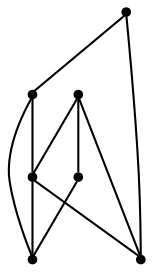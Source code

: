 graph {
  node [shape=point,comment="{\"directed\":false,\"doi\":\"10.1007/978-3-030-04414-5_28\",\"figure\":\"3\"}"]

  v0 [pos="1266.2715167785905,1457.3777743035967"]
  v1 [pos="1049.328613108827,1335.100367183925"]
  v2 [pos="960.1112810853941,1500.3101447270622"]
  v3 [pos="1083.9143375976123,1668.2838543538364"]
  v4 [pos="835.624808053968,1360.6552534403918"]
  v5 [pos="770.6644702442322,1689.136911659401"]
  v6 [pos="650.3994414985168,1428.0537307821644"]

  v0 -- v1 [id="-1",pos="1266.2715167785905,1457.3777743035967 1049.328613108827,1335.100367183925 1049.328613108827,1335.100367183925 1049.328613108827,1335.100367183925"]
  v6 -- v4 [id="-6",pos="650.3994414985168,1428.0537307821644 835.624808053968,1360.6552534403918 835.624808053968,1360.6552534403918 835.624808053968,1360.6552534403918"]
  v1 -- v4 [id="-9",pos="1049.328613108827,1335.100367183925 1016.9911843045865,1332.7426965218963 1016.9911843045865,1332.7426965218963 1016.9911843045865,1332.7426965218963 1016.9911843045865,1398.7232649092562 1016.9911843045865,1398.7232649092562 1016.9911843045865,1398.7232649092562 870.3552756785381,1398.7232649092562 870.3552756785381,1398.7232649092562 870.3552756785381,1398.7232649092562 870.3552756785381,1354.7334638533532 870.3552756785381,1354.7334638533532 870.3552756785381,1354.7334638533532 835.624808053968,1360.6552534403918 835.624808053968,1360.6552534403918 835.624808053968,1360.6552534403918"]
  v5 -- v2 [id="-12",pos="770.6644702442322,1689.136911659401 960.1112810853941,1500.3101447270622 960.1112810853941,1500.3101447270622 960.1112810853941,1500.3101447270622"]
  v5 -- v6 [id="-13",pos="770.6644702442322,1689.136911659401 650.3994414985168,1428.0537307821644 650.3994414985168,1428.0537307821644 650.3994414985168,1428.0537307821644"]
  v2 -- v4 [id="-16",pos="960.1112810853941,1500.3101447270622 835.624808053968,1360.6552534403918 835.624808053968,1360.6552534403918 835.624808053968,1360.6552534403918"]
  v2 -- v3 [id="-17",pos="960.1112810853941,1500.3101447270622 1083.9143375976123,1668.2838543538364 1083.9143375976123,1668.2838543538364 1083.9143375976123,1668.2838543538364"]
  v5 -- v3 [id="-19",pos="770.6644702442322,1689.136911659401 870.3552756785381,1699.3258133075576 870.3552756785381,1699.3258133075576 870.3552756785381,1699.3258133075576 870.3552756785381,1589.3471774713055 870.3552756785381,1589.3471774713055 870.3552756785381,1589.3471774713055 1024.3256631671159,1589.3471774713055 1024.3256631671159,1589.3471774713055 1024.3256631671159,1589.3471774713055 1024.2631557525187,1695.8710969143806 1024.2631557525187,1695.8710969143806 1024.2631557525187,1695.8710969143806 1083.9143375976123,1668.2838543538364 1083.9143375976123,1668.2838543538364 1083.9143375976123,1668.2838543538364"]
  v1 -- v2 [id="-23",pos="1049.328613108827,1335.100367183925 960.1112810853941,1500.3101447270622 960.1112810853941,1500.3101447270622 960.1112810853941,1500.3101447270622"]
  v3 -- v0 [id="-28",pos="1083.9143375976123,1668.2838543538364 1266.2715167785905,1457.3777743035967 1266.2715167785905,1457.3777743035967 1266.2715167785905,1457.3777743035967"]
}